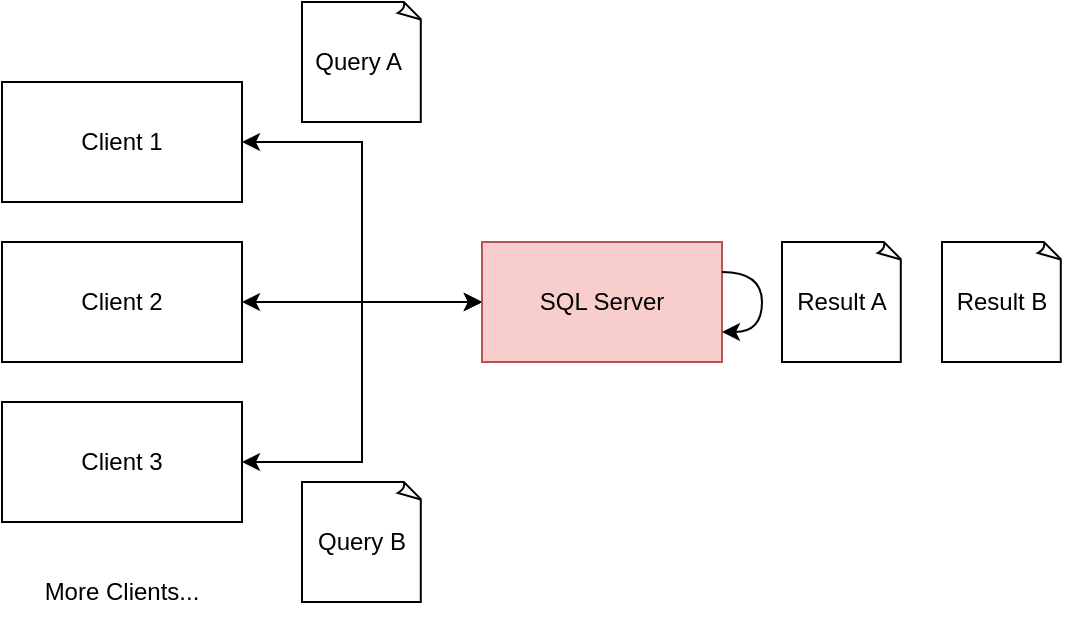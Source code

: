 <mxfile version="21.0.6" type="device"><diagram name="Page-1" id="BK1CZmJPDiojJE5TIExN"><mxGraphModel dx="1221" dy="619" grid="1" gridSize="10" guides="1" tooltips="1" connect="1" arrows="1" fold="1" page="1" pageScale="1" pageWidth="827" pageHeight="1169" math="0" shadow="0"><root><mxCell id="0"/><mxCell id="1" parent="0"/><mxCell id="6V9H5O_nuIA9tx6vA3By-6" style="edgeStyle=orthogonalEdgeStyle;rounded=0;orthogonalLoop=1;jettySize=auto;html=1;exitX=1;exitY=0.5;exitDx=0;exitDy=0;entryX=0;entryY=0.5;entryDx=0;entryDy=0;startArrow=classic;startFill=1;" edge="1" parent="1" source="6V9H5O_nuIA9tx6vA3By-1" target="6V9H5O_nuIA9tx6vA3By-5"><mxGeometry relative="1" as="geometry"/></mxCell><mxCell id="6V9H5O_nuIA9tx6vA3By-1" value="Client 1" style="rounded=0;whiteSpace=wrap;html=1;" vertex="1" parent="1"><mxGeometry x="80" y="160" width="120" height="60" as="geometry"/></mxCell><mxCell id="6V9H5O_nuIA9tx6vA3By-7" style="edgeStyle=orthogonalEdgeStyle;rounded=0;orthogonalLoop=1;jettySize=auto;html=1;exitX=1;exitY=0.5;exitDx=0;exitDy=0;startArrow=classic;startFill=1;" edge="1" parent="1" source="6V9H5O_nuIA9tx6vA3By-2"><mxGeometry relative="1" as="geometry"><mxPoint x="320" y="270" as="targetPoint"/></mxGeometry></mxCell><mxCell id="6V9H5O_nuIA9tx6vA3By-2" value="Client 2" style="rounded=0;whiteSpace=wrap;html=1;" vertex="1" parent="1"><mxGeometry x="80" y="240" width="120" height="60" as="geometry"/></mxCell><mxCell id="6V9H5O_nuIA9tx6vA3By-8" style="edgeStyle=orthogonalEdgeStyle;rounded=0;orthogonalLoop=1;jettySize=auto;html=1;exitX=1;exitY=0.5;exitDx=0;exitDy=0;entryX=0;entryY=0.5;entryDx=0;entryDy=0;startArrow=classic;startFill=1;" edge="1" parent="1" source="6V9H5O_nuIA9tx6vA3By-4" target="6V9H5O_nuIA9tx6vA3By-5"><mxGeometry relative="1" as="geometry"/></mxCell><mxCell id="6V9H5O_nuIA9tx6vA3By-4" value="Client 3" style="rounded=0;whiteSpace=wrap;html=1;" vertex="1" parent="1"><mxGeometry x="80" y="320" width="120" height="60" as="geometry"/></mxCell><mxCell id="6V9H5O_nuIA9tx6vA3By-5" value="SQL Server" style="rounded=0;whiteSpace=wrap;html=1;fillColor=#f8cecc;strokeColor=#b85450;" vertex="1" parent="1"><mxGeometry x="320" y="240" width="120" height="60" as="geometry"/></mxCell><mxCell id="6V9H5O_nuIA9tx6vA3By-28" value="More Clients..." style="text;html=1;strokeColor=none;fillColor=none;align=center;verticalAlign=middle;whiteSpace=wrap;rounded=0;" vertex="1" parent="1"><mxGeometry x="80" y="400" width="120" height="30" as="geometry"/></mxCell><mxCell id="6V9H5O_nuIA9tx6vA3By-41" value="Query A&amp;nbsp;" style="whiteSpace=wrap;html=1;shape=mxgraph.basic.document" vertex="1" parent="1"><mxGeometry x="230" y="120" width="60" height="60" as="geometry"/></mxCell><mxCell id="6V9H5O_nuIA9tx6vA3By-42" value="Query B" style="whiteSpace=wrap;html=1;shape=mxgraph.basic.document" vertex="1" parent="1"><mxGeometry x="230" y="360" width="60" height="60" as="geometry"/></mxCell><mxCell id="6V9H5O_nuIA9tx6vA3By-43" style="edgeStyle=orthogonalEdgeStyle;orthogonalLoop=1;jettySize=auto;html=1;exitX=1;exitY=0.25;exitDx=0;exitDy=0;entryX=1;entryY=0.75;entryDx=0;entryDy=0;curved=1;" edge="1" parent="1" source="6V9H5O_nuIA9tx6vA3By-5" target="6V9H5O_nuIA9tx6vA3By-5"><mxGeometry relative="1" as="geometry"><Array as="points"><mxPoint x="460" y="255"/><mxPoint x="460" y="285"/></Array></mxGeometry></mxCell><mxCell id="6V9H5O_nuIA9tx6vA3By-44" value="Result A" style="whiteSpace=wrap;html=1;shape=mxgraph.basic.document" vertex="1" parent="1"><mxGeometry x="470" y="240" width="60" height="60" as="geometry"/></mxCell><mxCell id="6V9H5O_nuIA9tx6vA3By-48" value="Result B" style="whiteSpace=wrap;html=1;shape=mxgraph.basic.document" vertex="1" parent="1"><mxGeometry x="550" y="240" width="60" height="60" as="geometry"/></mxCell></root></mxGraphModel></diagram></mxfile>